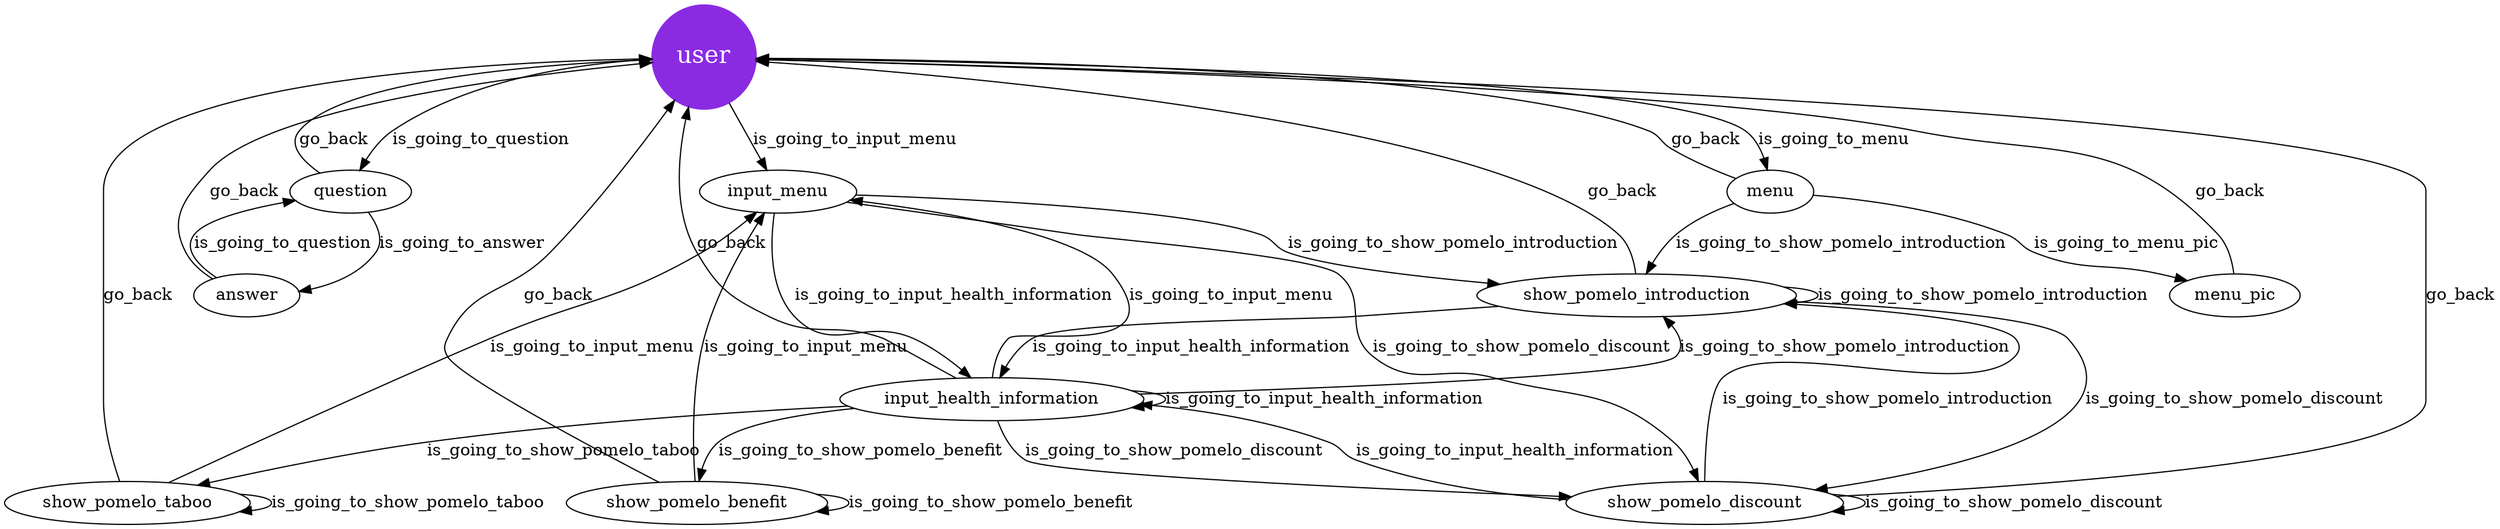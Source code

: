 digraph G{
    user [shape = circle, style = filled, color = blueviolet, fontcolor = white,fontsize = 20]
    user -> input_menu [label = "is_going_to_input_menu"]
    user -> question [label = "is_going_to_question"]
    user -> menu [label = "is_going_to_menu"]

    question -> answer [label = "is_going_to_answer"]
    question -> user [label = "go_back"];

    answer -> user [label = "go_back"];
    answer -> question [label = "is_going_to_question"]

    menu -> show_pomelo_introduction [label = "is_going_to_show_pomelo_introduction"];
    menu -> menu_pic [label = "is_going_to_menu_pic"]
    menu -> user [label = "go_back"];
    
    menu_pic -> user [label = "go_back"];

    input_menu ->  show_pomelo_introduction [label = "is_going_to_show_pomelo_introduction"];  
    show_pomelo_introduction -> user [label = "go_back"];
    show_pomelo_introduction  ->  show_pomelo_discount [label = "is_going_to_show_pomelo_discount"];
    show_pomelo_introduction  ->  show_pomelo_introduction [label = "is_going_to_show_pomelo_introduction"];
    show_pomelo_introduction  ->  input_health_information [label = "is_going_to_input_health_information"];

    input_menu ->  show_pomelo_discount [label = "is_going_to_show_pomelo_discount"];  
    show_pomelo_discount -> user [label = "go_back"];
    show_pomelo_discount  -> show_pomelo_discount [label = "is_going_to_show_pomelo_discount"];
    show_pomelo_discount  -> input_health_information [label = "is_going_to_input_health_information"];
    show_pomelo_discount  -> show_pomelo_introduction [label = "is_going_to_show_pomelo_introduction"]; 
    
    input_menu ->  input_health_information [label = "is_going_to_input_health_information"];  
    input_health_information -> input_menu [label = "is_going_to_input_menu"];
    input_health_information -> user [label = "go_back"];
    input_health_information  -> show_pomelo_discount [label = "is_going_to_show_pomelo_discount"];
    input_health_information  -> input_health_information [label = "is_going_to_input_health_information"];
    input_health_information  -> show_pomelo_introduction [label = "is_going_to_show_pomelo_introduction"];
    input_health_information  -> show_pomelo_benefit [label = "is_going_to_show_pomelo_benefit"];
    input_health_information  -> show_pomelo_taboo [label = "is_going_to_show_pomelo_taboo"];

    show_pomelo_benefit  -> show_pomelo_benefit [label = "is_going_to_show_pomelo_benefit"];
    show_pomelo_benefit -> input_menu [label = "is_going_to_input_menu"];
    show_pomelo_benefit -> user [label = "go_back"];

    show_pomelo_taboo  -> show_pomelo_taboo [label = "is_going_to_show_pomelo_taboo"];
    show_pomelo_taboo -> input_menu [label = "is_going_to_input_menu"];
    show_pomelo_taboo -> user [label = "go_back"];
}

